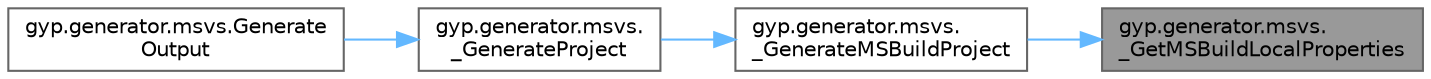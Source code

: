 digraph "gyp.generator.msvs._GetMSBuildLocalProperties"
{
 // LATEX_PDF_SIZE
  bgcolor="transparent";
  edge [fontname=Helvetica,fontsize=10,labelfontname=Helvetica,labelfontsize=10];
  node [fontname=Helvetica,fontsize=10,shape=box,height=0.2,width=0.4];
  rankdir="RL";
  Node1 [id="Node000001",label="gyp.generator.msvs.\l_GetMSBuildLocalProperties",height=0.2,width=0.4,color="gray40", fillcolor="grey60", style="filled", fontcolor="black",tooltip=" "];
  Node1 -> Node2 [id="edge7_Node000001_Node000002",dir="back",color="steelblue1",style="solid",tooltip=" "];
  Node2 [id="Node000002",label="gyp.generator.msvs.\l_GenerateMSBuildProject",height=0.2,width=0.4,color="grey40", fillcolor="white", style="filled",URL="$namespacegyp_1_1generator_1_1msvs.html#aeb1077579205b1c7411346014477ad84",tooltip=" "];
  Node2 -> Node3 [id="edge8_Node000002_Node000003",dir="back",color="steelblue1",style="solid",tooltip=" "];
  Node3 [id="Node000003",label="gyp.generator.msvs.\l_GenerateProject",height=0.2,width=0.4,color="grey40", fillcolor="white", style="filled",URL="$namespacegyp_1_1generator_1_1msvs.html#ae09f81b7e8fe941859ba514b2f705e15",tooltip=" "];
  Node3 -> Node4 [id="edge9_Node000003_Node000004",dir="back",color="steelblue1",style="solid",tooltip=" "];
  Node4 [id="Node000004",label="gyp.generator.msvs.Generate\lOutput",height=0.2,width=0.4,color="grey40", fillcolor="white", style="filled",URL="$namespacegyp_1_1generator_1_1msvs.html#a21d574f84e4435e486de18fb7df08225",tooltip=" "];
}
